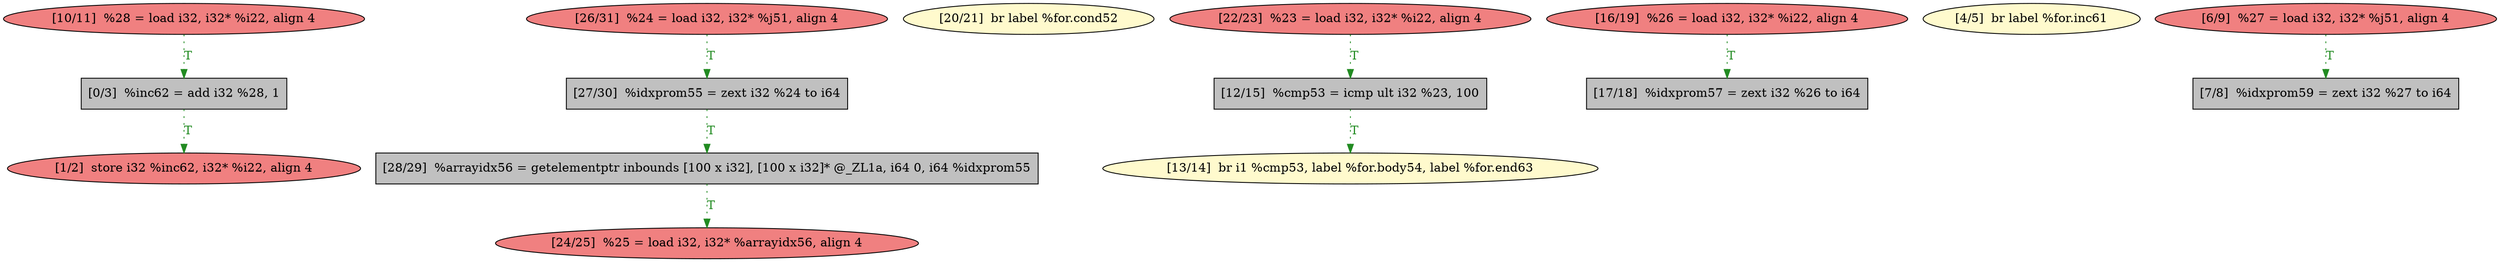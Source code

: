 
digraph G {


node1165 [fillcolor=lightcoral,label="[1/2]  store i32 %inc62, i32* %i22, align 4",shape=ellipse,style=filled ]
node1162 [fillcolor=lightcoral,label="[26/31]  %24 = load i32, i32* %j51, align 4",shape=ellipse,style=filled ]
node1161 [fillcolor=lightcoral,label="[24/25]  %25 = load i32, i32* %arrayidx56, align 4",shape=ellipse,style=filled ]
node1159 [fillcolor=lemonchiffon,label="[20/21]  br label %for.cond52",shape=ellipse,style=filled ]
node1160 [fillcolor=lightcoral,label="[22/23]  %23 = load i32, i32* %i22, align 4",shape=ellipse,style=filled ]
node1158 [fillcolor=lemonchiffon,label="[13/14]  br i1 %cmp53, label %for.body54, label %for.end63",shape=ellipse,style=filled ]
node1157 [fillcolor=lightcoral,label="[16/19]  %26 = load i32, i32* %i22, align 4",shape=ellipse,style=filled ]
node1151 [fillcolor=grey,label="[0/3]  %inc62 = add i32 %28, 1",shape=rectangle,style=filled ]
node1164 [fillcolor=grey,label="[27/30]  %idxprom55 = zext i32 %24 to i64",shape=rectangle,style=filled ]
node1152 [fillcolor=lemonchiffon,label="[4/5]  br label %for.inc61",shape=ellipse,style=filled ]
node1154 [fillcolor=lightcoral,label="[10/11]  %28 = load i32, i32* %i22, align 4",shape=ellipse,style=filled ]
node1166 [fillcolor=grey,label="[28/29]  %arrayidx56 = getelementptr inbounds [100 x i32], [100 x i32]* @_ZL1a, i64 0, i64 %idxprom55",shape=rectangle,style=filled ]
node1163 [fillcolor=grey,label="[17/18]  %idxprom57 = zext i32 %26 to i64",shape=rectangle,style=filled ]
node1155 [fillcolor=grey,label="[7/8]  %idxprom59 = zext i32 %27 to i64",shape=rectangle,style=filled ]
node1153 [fillcolor=lightcoral,label="[6/9]  %27 = load i32, i32* %j51, align 4",shape=ellipse,style=filled ]
node1156 [fillcolor=grey,label="[12/15]  %cmp53 = icmp ult i32 %23, 100",shape=rectangle,style=filled ]

node1154->node1151 [style=dotted,color=forestgreen,label="T",fontcolor=forestgreen ]
node1157->node1163 [style=dotted,color=forestgreen,label="T",fontcolor=forestgreen ]
node1164->node1166 [style=dotted,color=forestgreen,label="T",fontcolor=forestgreen ]
node1160->node1156 [style=dotted,color=forestgreen,label="T",fontcolor=forestgreen ]
node1166->node1161 [style=dotted,color=forestgreen,label="T",fontcolor=forestgreen ]
node1162->node1164 [style=dotted,color=forestgreen,label="T",fontcolor=forestgreen ]
node1156->node1158 [style=dotted,color=forestgreen,label="T",fontcolor=forestgreen ]
node1153->node1155 [style=dotted,color=forestgreen,label="T",fontcolor=forestgreen ]
node1151->node1165 [style=dotted,color=forestgreen,label="T",fontcolor=forestgreen ]


}
